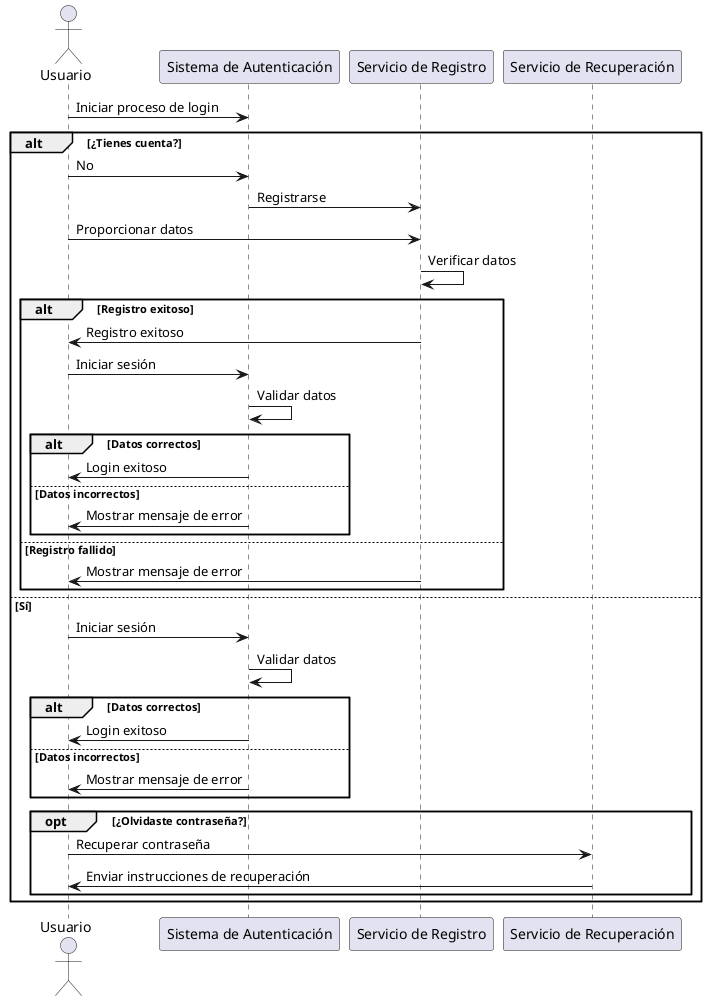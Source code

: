 @startuml login
actor Usuario
participant "Sistema de Autenticación" as Sistema
participant "Servicio de Registro" as Registro
participant "Servicio de Recuperación" as Recuperacion

Usuario -> Sistema: Iniciar proceso de login
alt ¿Tienes cuenta?
    Usuario -> Sistema: No
    Sistema -> Registro: Registrarse
    Usuario -> Registro: Proporcionar datos
    Registro -> Registro: Verificar datos
    alt Registro exitoso
        Registro -> Usuario: Registro exitoso
        Usuario -> Sistema: Iniciar sesión
        Sistema -> Sistema: Validar datos
        alt Datos correctos
            Sistema -> Usuario: Login exitoso
        else Datos incorrectos
            Sistema -> Usuario: Mostrar mensaje de error
        end
    else Registro fallido
        Registro -> Usuario: Mostrar mensaje de error
    end
else Sí
    Usuario -> Sistema: Iniciar sesión
    Sistema -> Sistema: Validar datos
    alt Datos correctos
        Sistema -> Usuario: Login exitoso
    else Datos incorrectos
        Sistema -> Usuario: Mostrar mensaje de error
    end
    opt ¿Olvidaste contraseña?
        Usuario -> Recuperacion: Recuperar contraseña
        Recuperacion -> Usuario: Enviar instrucciones de recuperación
    end
end
@enduml
